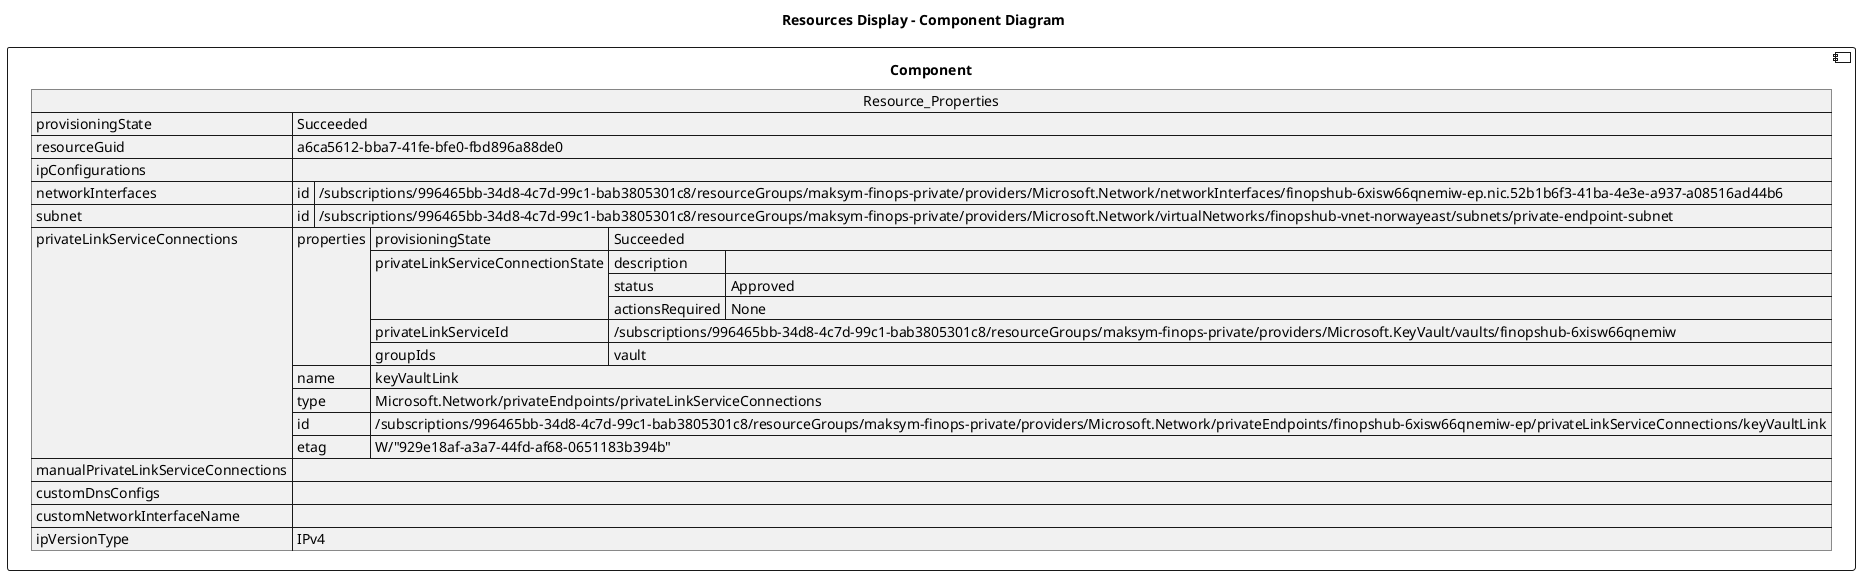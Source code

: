 @startuml

title Resources Display - Component Diagram

component Component {

json  Resource_Properties {
  "provisioningState": "Succeeded",
  "resourceGuid": "a6ca5612-bba7-41fe-bfe0-fbd896a88de0",
  "ipConfigurations": [],
  "networkInterfaces": [
    {
      "id": "/subscriptions/996465bb-34d8-4c7d-99c1-bab3805301c8/resourceGroups/maksym-finops-private/providers/Microsoft.Network/networkInterfaces/finopshub-6xisw66qnemiw-ep.nic.52b1b6f3-41ba-4e3e-a937-a08516ad44b6"
    }
  ],
  "subnet": {
    "id": "/subscriptions/996465bb-34d8-4c7d-99c1-bab3805301c8/resourceGroups/maksym-finops-private/providers/Microsoft.Network/virtualNetworks/finopshub-vnet-norwayeast/subnets/private-endpoint-subnet"
  },
  "privateLinkServiceConnections": [
    {
      "properties": {
        "provisioningState": "Succeeded",
        "privateLinkServiceConnectionState": {
          "description": "",
          "status": "Approved",
          "actionsRequired": "None"
        },
        "privateLinkServiceId": "/subscriptions/996465bb-34d8-4c7d-99c1-bab3805301c8/resourceGroups/maksym-finops-private/providers/Microsoft.KeyVault/vaults/finopshub-6xisw66qnemiw",
        "groupIds": [
          "vault"
        ]
      },
      "name": "keyVaultLink",
      "type": "Microsoft.Network/privateEndpoints/privateLinkServiceConnections",
      "id": "/subscriptions/996465bb-34d8-4c7d-99c1-bab3805301c8/resourceGroups/maksym-finops-private/providers/Microsoft.Network/privateEndpoints/finopshub-6xisw66qnemiw-ep/privateLinkServiceConnections/keyVaultLink",
      "etag": "W/\"929e18af-a3a7-44fd-af68-0651183b394b\""
    }
  ],
  "manualPrivateLinkServiceConnections": [],
  "customDnsConfigs": [],
  "customNetworkInterfaceName": "",
  "ipVersionType": "IPv4"
}
}
@enduml
